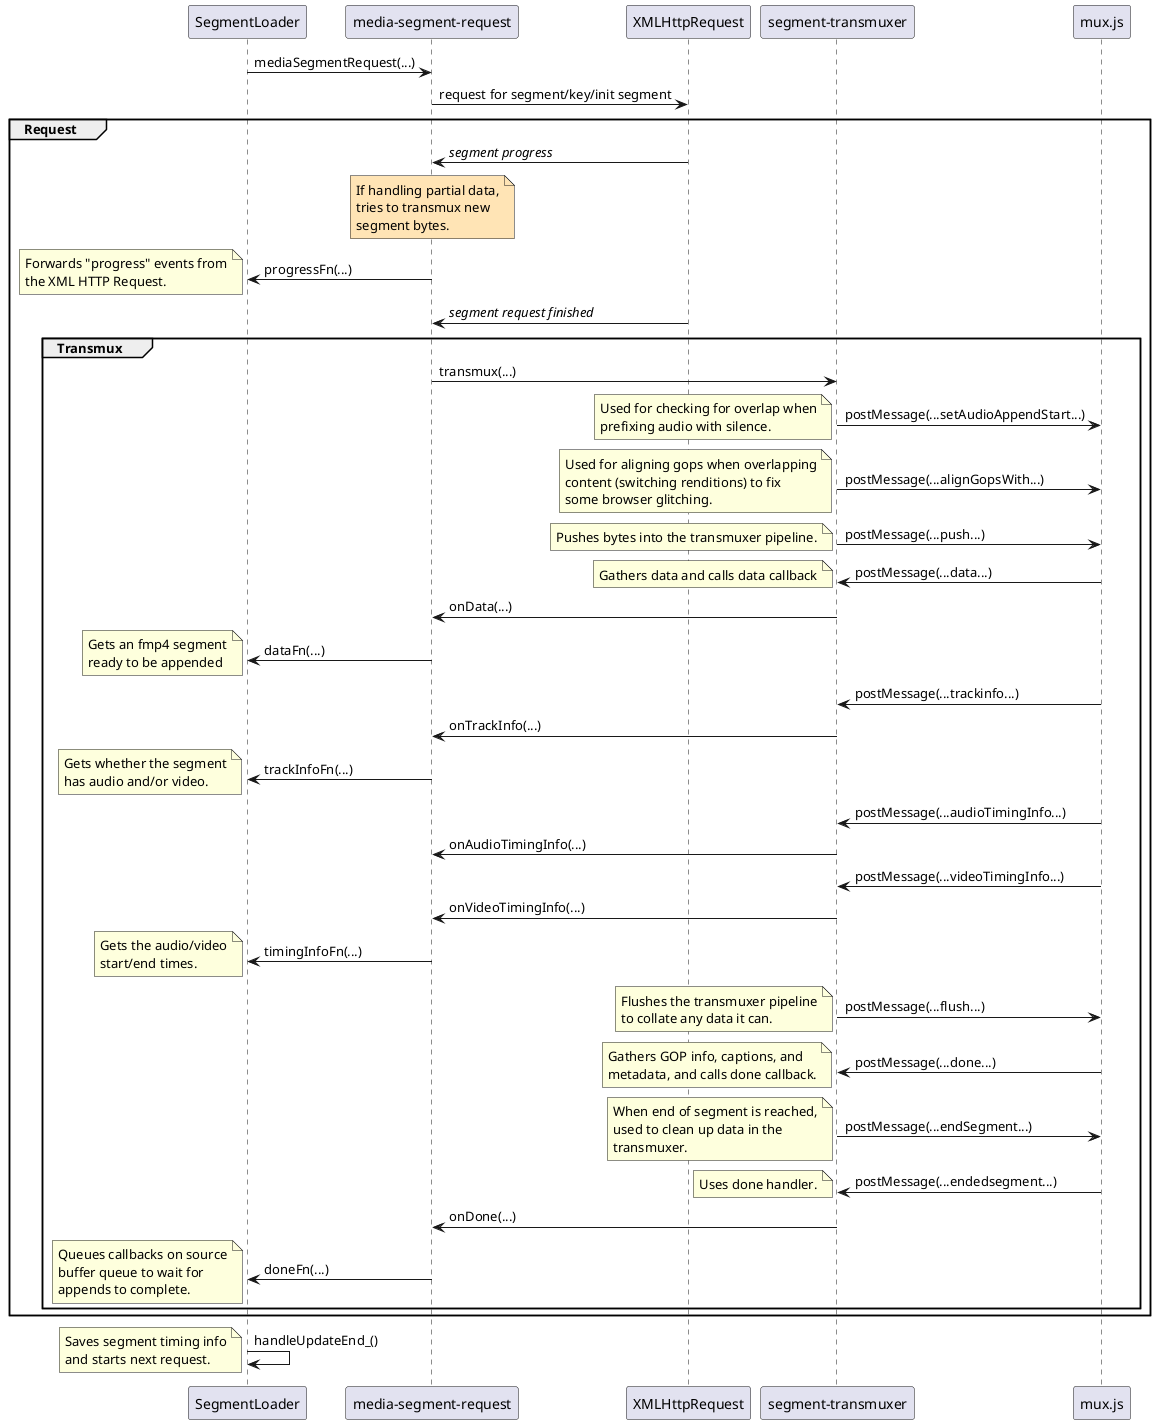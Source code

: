 @startuml

participant SegmentLoader order 1
participant "media-segment-request" order 2
participant XMLHttpRequest order 3
participant "segment-transmuxer" order 4
participant mux.js order 5

SegmentLoader -> "media-segment-request" : mediaSegmentRequest(...)
"media-segment-request" -> XMLHttpRequest : request for segment/key/init segment

group Request
  XMLHttpRequest -> "media-segment-request" : //segment progress//
  note over "media-segment-request" #moccasin
   If handling partial data,
   tries to transmux new
   segment bytes.
  end note
  "media-segment-request" -> SegmentLoader : progressFn(...)
  note left
    Forwards "progress" events from
    the XML HTTP Request.
  end note
  XMLHttpRequest -> "media-segment-request" : //segment request finished//
  group Transmux
    "media-segment-request" -> "segment-transmuxer" : transmux(...)

    "segment-transmuxer" -> mux.js : postMessage(...setAudioAppendStart...)
    note left
      Used for checking for overlap when
      prefixing audio with silence.
    end note
    "segment-transmuxer" -> mux.js : postMessage(...alignGopsWith...)
    note left
      Used for aligning gops when overlapping
      content (switching renditions) to fix
      some browser glitching.
    end note

    "segment-transmuxer" -> mux.js : postMessage(...push...)
    note left
      Pushes bytes into the transmuxer pipeline.
    end note
    "mux.js" -> "segment-transmuxer" : postMessage(...data...)
    note left
        Gathers data and calls data callback
    end note
    "segment-transmuxer" -> "media-segment-request" : onData(...)
    "media-segment-request" -> SegmentLoader : dataFn(...)
    note left
      Gets an fmp4 segment
      ready to be appended
    end note
    "mux.js" -> "segment-transmuxer" : postMessage(...trackinfo...)
    "segment-transmuxer" -> "media-segment-request" : onTrackInfo(...)
    "media-segment-request" -> SegmentLoader : trackInfoFn(...)
    note left
      Gets whether the segment
      has audio and/or video.
    end note
    "mux.js" -> "segment-transmuxer" : postMessage(...audioTimingInfo...)
    "segment-transmuxer" -> "media-segment-request" : onAudioTimingInfo(...)
    "mux.js" -> "segment-transmuxer" : postMessage(...videoTimingInfo...)
    "segment-transmuxer" -> "media-segment-request" : onVideoTimingInfo(...)
    "media-segment-request" -> SegmentLoader : timingInfoFn(...)
    note left
      Gets the audio/video
      start/end times.
    end note

    "segment-transmuxer" -> mux.js : postMessage(...flush...)
    note left
      Flushes the transmuxer pipeline
      to collate any data it can.
    end note
    "mux.js" -> "segment-transmuxer" : postMessage(...done...)
    note left
      Gathers GOP info, captions, and
      metadata, and calls done callback.
    end note
    "segment-transmuxer" -> mux.js : postMessage(...endSegment...)
    note left
      When end of segment is reached,
      used to clean up data in the
      transmuxer.
    end note
    "mux.js" -> "segment-transmuxer" : postMessage(...endedsegment...)
    note left
      Uses done handler.
    end note
    "segment-transmuxer" -> "media-segment-request" : onDone(...)
    "media-segment-request" -> SegmentLoader : doneFn(...)
    note left
      Queues callbacks on source
      buffer queue to wait for
      appends to complete.
    end note
  end
end
SegmentLoader -> SegmentLoader : handleUpdateEnd_()
note left
  Saves segment timing info
  and starts next request.
end note

@enduml
